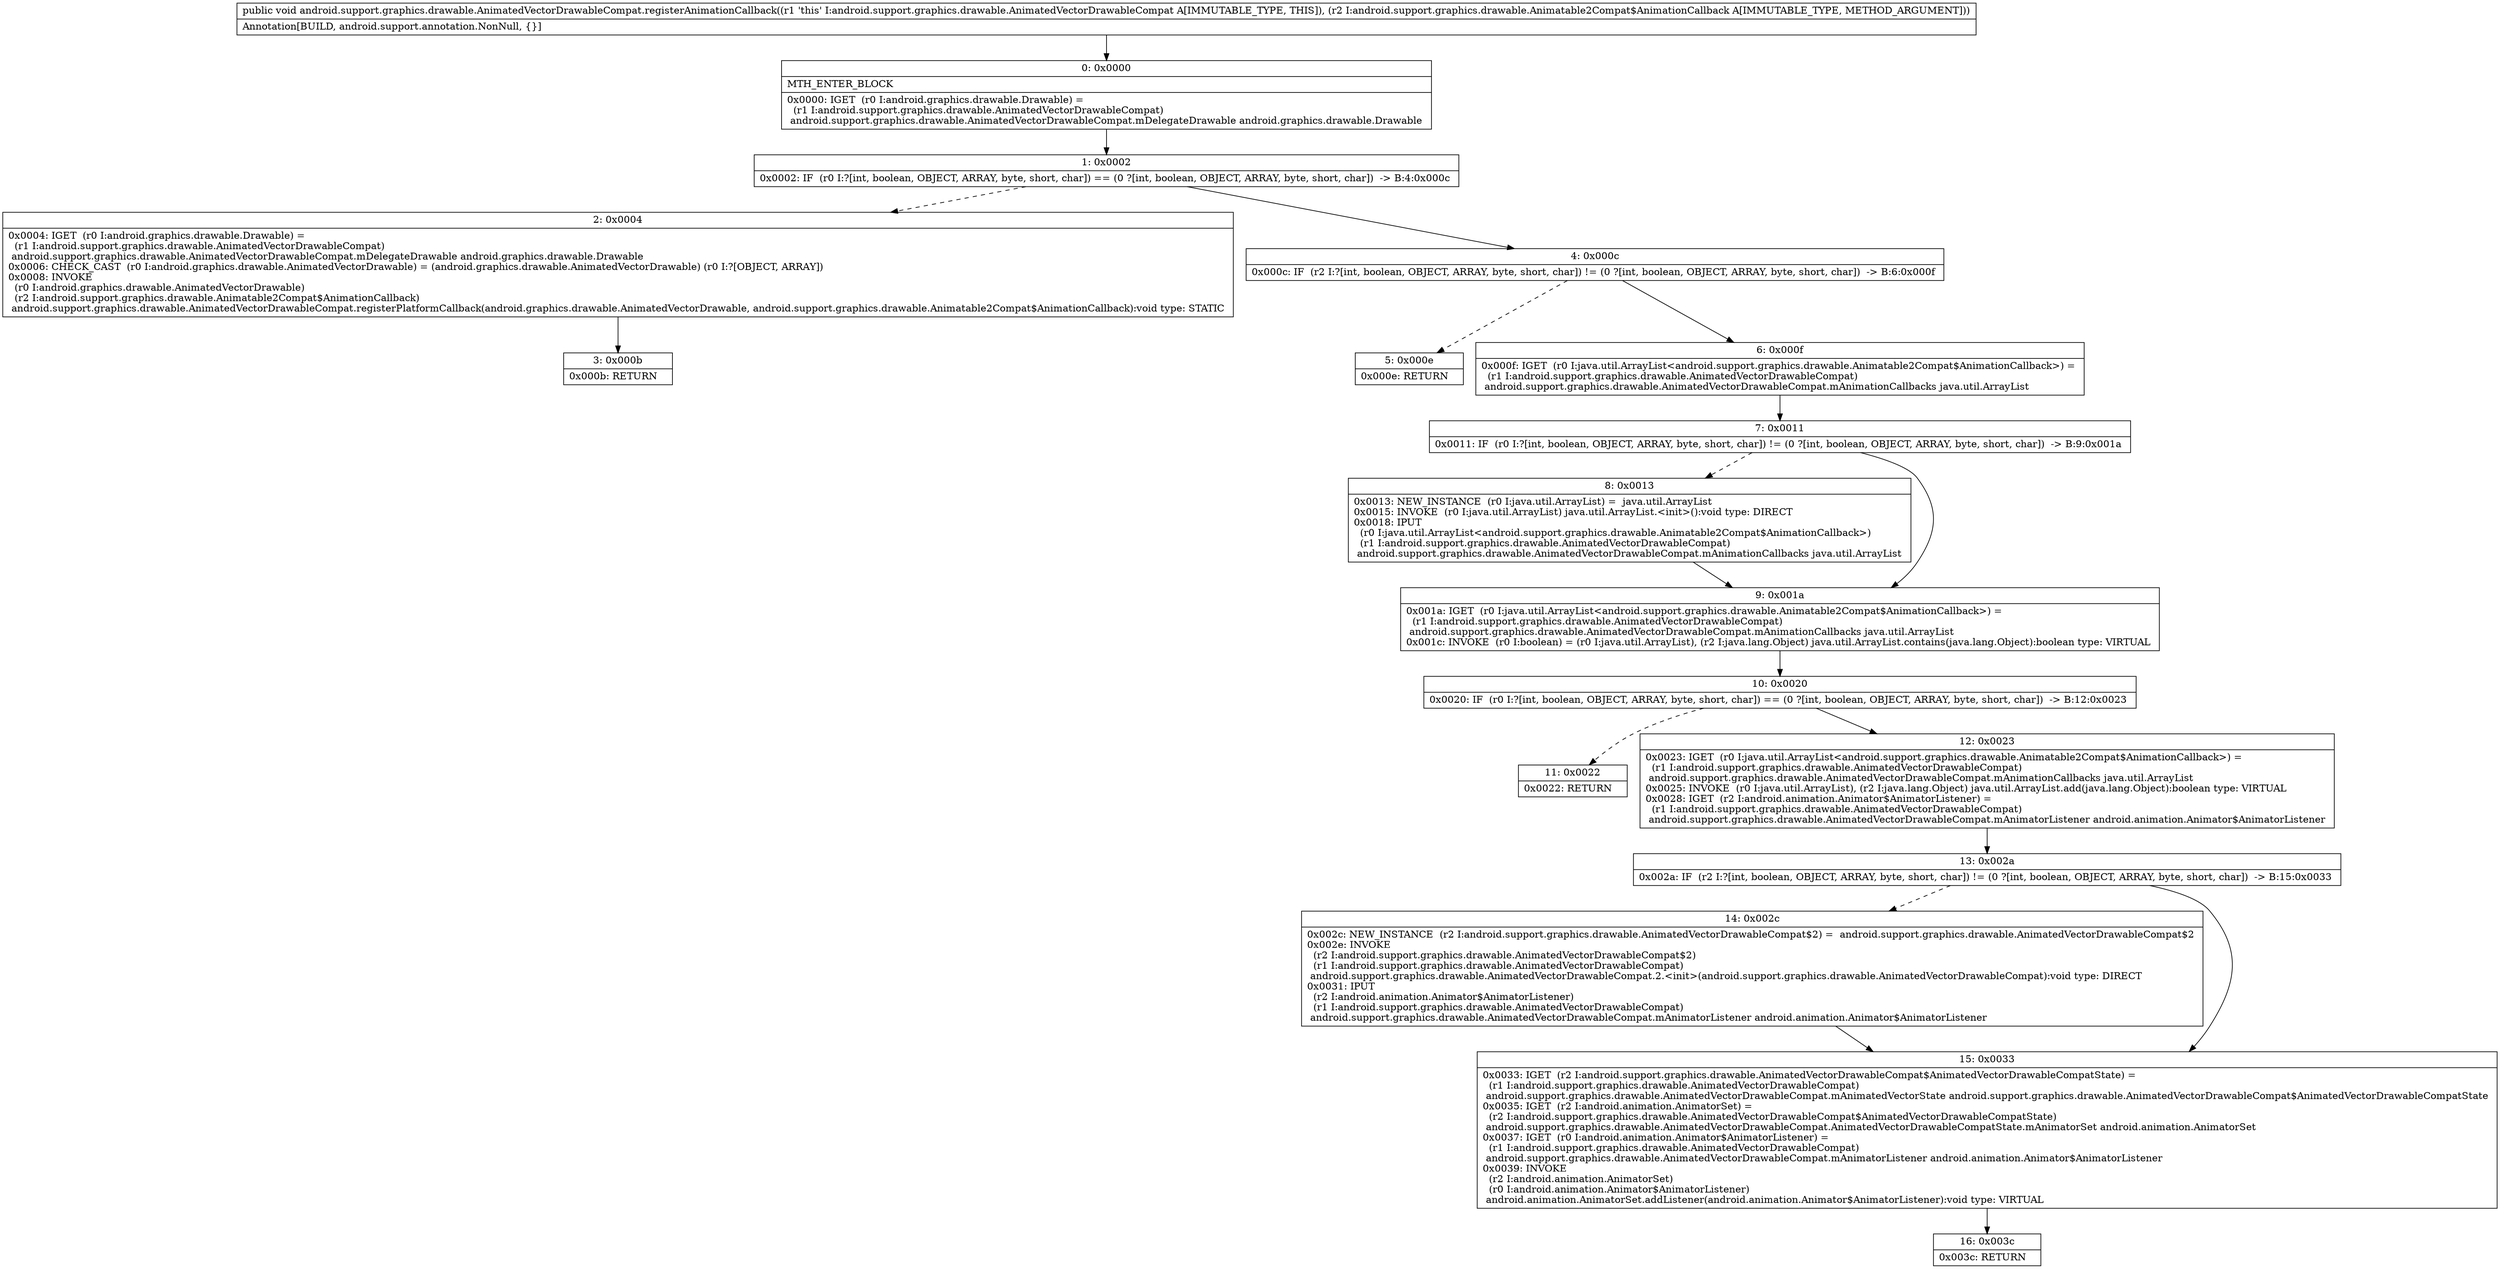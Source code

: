 digraph "CFG forandroid.support.graphics.drawable.AnimatedVectorDrawableCompat.registerAnimationCallback(Landroid\/support\/graphics\/drawable\/Animatable2Compat$AnimationCallback;)V" {
Node_0 [shape=record,label="{0\:\ 0x0000|MTH_ENTER_BLOCK\l|0x0000: IGET  (r0 I:android.graphics.drawable.Drawable) = \l  (r1 I:android.support.graphics.drawable.AnimatedVectorDrawableCompat)\l android.support.graphics.drawable.AnimatedVectorDrawableCompat.mDelegateDrawable android.graphics.drawable.Drawable \l}"];
Node_1 [shape=record,label="{1\:\ 0x0002|0x0002: IF  (r0 I:?[int, boolean, OBJECT, ARRAY, byte, short, char]) == (0 ?[int, boolean, OBJECT, ARRAY, byte, short, char])  \-\> B:4:0x000c \l}"];
Node_2 [shape=record,label="{2\:\ 0x0004|0x0004: IGET  (r0 I:android.graphics.drawable.Drawable) = \l  (r1 I:android.support.graphics.drawable.AnimatedVectorDrawableCompat)\l android.support.graphics.drawable.AnimatedVectorDrawableCompat.mDelegateDrawable android.graphics.drawable.Drawable \l0x0006: CHECK_CAST  (r0 I:android.graphics.drawable.AnimatedVectorDrawable) = (android.graphics.drawable.AnimatedVectorDrawable) (r0 I:?[OBJECT, ARRAY]) \l0x0008: INVOKE  \l  (r0 I:android.graphics.drawable.AnimatedVectorDrawable)\l  (r2 I:android.support.graphics.drawable.Animatable2Compat$AnimationCallback)\l android.support.graphics.drawable.AnimatedVectorDrawableCompat.registerPlatformCallback(android.graphics.drawable.AnimatedVectorDrawable, android.support.graphics.drawable.Animatable2Compat$AnimationCallback):void type: STATIC \l}"];
Node_3 [shape=record,label="{3\:\ 0x000b|0x000b: RETURN   \l}"];
Node_4 [shape=record,label="{4\:\ 0x000c|0x000c: IF  (r2 I:?[int, boolean, OBJECT, ARRAY, byte, short, char]) != (0 ?[int, boolean, OBJECT, ARRAY, byte, short, char])  \-\> B:6:0x000f \l}"];
Node_5 [shape=record,label="{5\:\ 0x000e|0x000e: RETURN   \l}"];
Node_6 [shape=record,label="{6\:\ 0x000f|0x000f: IGET  (r0 I:java.util.ArrayList\<android.support.graphics.drawable.Animatable2Compat$AnimationCallback\>) = \l  (r1 I:android.support.graphics.drawable.AnimatedVectorDrawableCompat)\l android.support.graphics.drawable.AnimatedVectorDrawableCompat.mAnimationCallbacks java.util.ArrayList \l}"];
Node_7 [shape=record,label="{7\:\ 0x0011|0x0011: IF  (r0 I:?[int, boolean, OBJECT, ARRAY, byte, short, char]) != (0 ?[int, boolean, OBJECT, ARRAY, byte, short, char])  \-\> B:9:0x001a \l}"];
Node_8 [shape=record,label="{8\:\ 0x0013|0x0013: NEW_INSTANCE  (r0 I:java.util.ArrayList) =  java.util.ArrayList \l0x0015: INVOKE  (r0 I:java.util.ArrayList) java.util.ArrayList.\<init\>():void type: DIRECT \l0x0018: IPUT  \l  (r0 I:java.util.ArrayList\<android.support.graphics.drawable.Animatable2Compat$AnimationCallback\>)\l  (r1 I:android.support.graphics.drawable.AnimatedVectorDrawableCompat)\l android.support.graphics.drawable.AnimatedVectorDrawableCompat.mAnimationCallbacks java.util.ArrayList \l}"];
Node_9 [shape=record,label="{9\:\ 0x001a|0x001a: IGET  (r0 I:java.util.ArrayList\<android.support.graphics.drawable.Animatable2Compat$AnimationCallback\>) = \l  (r1 I:android.support.graphics.drawable.AnimatedVectorDrawableCompat)\l android.support.graphics.drawable.AnimatedVectorDrawableCompat.mAnimationCallbacks java.util.ArrayList \l0x001c: INVOKE  (r0 I:boolean) = (r0 I:java.util.ArrayList), (r2 I:java.lang.Object) java.util.ArrayList.contains(java.lang.Object):boolean type: VIRTUAL \l}"];
Node_10 [shape=record,label="{10\:\ 0x0020|0x0020: IF  (r0 I:?[int, boolean, OBJECT, ARRAY, byte, short, char]) == (0 ?[int, boolean, OBJECT, ARRAY, byte, short, char])  \-\> B:12:0x0023 \l}"];
Node_11 [shape=record,label="{11\:\ 0x0022|0x0022: RETURN   \l}"];
Node_12 [shape=record,label="{12\:\ 0x0023|0x0023: IGET  (r0 I:java.util.ArrayList\<android.support.graphics.drawable.Animatable2Compat$AnimationCallback\>) = \l  (r1 I:android.support.graphics.drawable.AnimatedVectorDrawableCompat)\l android.support.graphics.drawable.AnimatedVectorDrawableCompat.mAnimationCallbacks java.util.ArrayList \l0x0025: INVOKE  (r0 I:java.util.ArrayList), (r2 I:java.lang.Object) java.util.ArrayList.add(java.lang.Object):boolean type: VIRTUAL \l0x0028: IGET  (r2 I:android.animation.Animator$AnimatorListener) = \l  (r1 I:android.support.graphics.drawable.AnimatedVectorDrawableCompat)\l android.support.graphics.drawable.AnimatedVectorDrawableCompat.mAnimatorListener android.animation.Animator$AnimatorListener \l}"];
Node_13 [shape=record,label="{13\:\ 0x002a|0x002a: IF  (r2 I:?[int, boolean, OBJECT, ARRAY, byte, short, char]) != (0 ?[int, boolean, OBJECT, ARRAY, byte, short, char])  \-\> B:15:0x0033 \l}"];
Node_14 [shape=record,label="{14\:\ 0x002c|0x002c: NEW_INSTANCE  (r2 I:android.support.graphics.drawable.AnimatedVectorDrawableCompat$2) =  android.support.graphics.drawable.AnimatedVectorDrawableCompat$2 \l0x002e: INVOKE  \l  (r2 I:android.support.graphics.drawable.AnimatedVectorDrawableCompat$2)\l  (r1 I:android.support.graphics.drawable.AnimatedVectorDrawableCompat)\l android.support.graphics.drawable.AnimatedVectorDrawableCompat.2.\<init\>(android.support.graphics.drawable.AnimatedVectorDrawableCompat):void type: DIRECT \l0x0031: IPUT  \l  (r2 I:android.animation.Animator$AnimatorListener)\l  (r1 I:android.support.graphics.drawable.AnimatedVectorDrawableCompat)\l android.support.graphics.drawable.AnimatedVectorDrawableCompat.mAnimatorListener android.animation.Animator$AnimatorListener \l}"];
Node_15 [shape=record,label="{15\:\ 0x0033|0x0033: IGET  (r2 I:android.support.graphics.drawable.AnimatedVectorDrawableCompat$AnimatedVectorDrawableCompatState) = \l  (r1 I:android.support.graphics.drawable.AnimatedVectorDrawableCompat)\l android.support.graphics.drawable.AnimatedVectorDrawableCompat.mAnimatedVectorState android.support.graphics.drawable.AnimatedVectorDrawableCompat$AnimatedVectorDrawableCompatState \l0x0035: IGET  (r2 I:android.animation.AnimatorSet) = \l  (r2 I:android.support.graphics.drawable.AnimatedVectorDrawableCompat$AnimatedVectorDrawableCompatState)\l android.support.graphics.drawable.AnimatedVectorDrawableCompat.AnimatedVectorDrawableCompatState.mAnimatorSet android.animation.AnimatorSet \l0x0037: IGET  (r0 I:android.animation.Animator$AnimatorListener) = \l  (r1 I:android.support.graphics.drawable.AnimatedVectorDrawableCompat)\l android.support.graphics.drawable.AnimatedVectorDrawableCompat.mAnimatorListener android.animation.Animator$AnimatorListener \l0x0039: INVOKE  \l  (r2 I:android.animation.AnimatorSet)\l  (r0 I:android.animation.Animator$AnimatorListener)\l android.animation.AnimatorSet.addListener(android.animation.Animator$AnimatorListener):void type: VIRTUAL \l}"];
Node_16 [shape=record,label="{16\:\ 0x003c|0x003c: RETURN   \l}"];
MethodNode[shape=record,label="{public void android.support.graphics.drawable.AnimatedVectorDrawableCompat.registerAnimationCallback((r1 'this' I:android.support.graphics.drawable.AnimatedVectorDrawableCompat A[IMMUTABLE_TYPE, THIS]), (r2 I:android.support.graphics.drawable.Animatable2Compat$AnimationCallback A[IMMUTABLE_TYPE, METHOD_ARGUMENT]))  | Annotation[BUILD, android.support.annotation.NonNull, \{\}]\l}"];
MethodNode -> Node_0;
Node_0 -> Node_1;
Node_1 -> Node_2[style=dashed];
Node_1 -> Node_4;
Node_2 -> Node_3;
Node_4 -> Node_5[style=dashed];
Node_4 -> Node_6;
Node_6 -> Node_7;
Node_7 -> Node_8[style=dashed];
Node_7 -> Node_9;
Node_8 -> Node_9;
Node_9 -> Node_10;
Node_10 -> Node_11[style=dashed];
Node_10 -> Node_12;
Node_12 -> Node_13;
Node_13 -> Node_14[style=dashed];
Node_13 -> Node_15;
Node_14 -> Node_15;
Node_15 -> Node_16;
}

